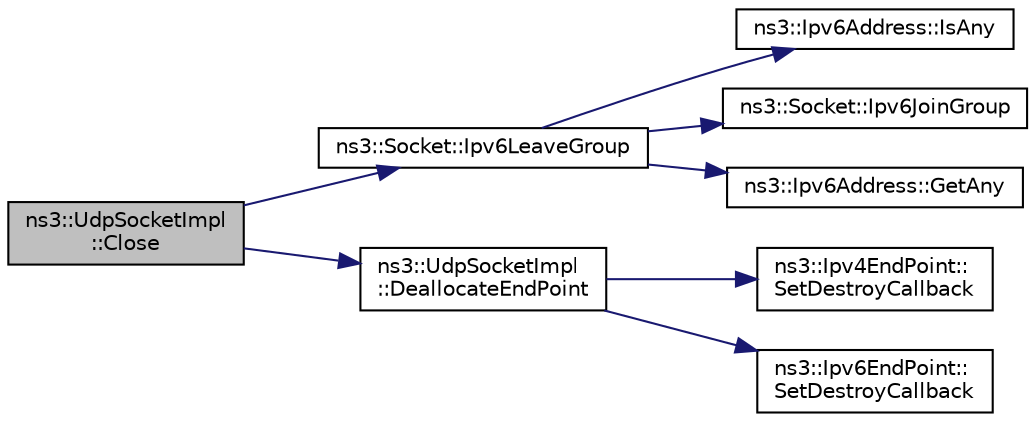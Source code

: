 digraph "ns3::UdpSocketImpl::Close"
{
  edge [fontname="Helvetica",fontsize="10",labelfontname="Helvetica",labelfontsize="10"];
  node [fontname="Helvetica",fontsize="10",shape=record];
  rankdir="LR";
  Node1 [label="ns3::UdpSocketImpl\l::Close",height=0.2,width=0.4,color="black", fillcolor="grey75", style="filled", fontcolor="black"];
  Node1 -> Node2 [color="midnightblue",fontsize="10",style="solid"];
  Node2 [label="ns3::Socket::Ipv6LeaveGroup",height=0.2,width=0.4,color="black", fillcolor="white", style="filled",URL="$d9/df2/classns3_1_1Socket.html#af70f1ddca0d73f98103a2b86bec4c85e",tooltip="Leaves IPv6 multicast group this socket is joined to. "];
  Node2 -> Node3 [color="midnightblue",fontsize="10",style="solid"];
  Node3 [label="ns3::Ipv6Address::IsAny",height=0.2,width=0.4,color="black", fillcolor="white", style="filled",URL="$d5/de6/classns3_1_1Ipv6Address.html#a6f15ff7a41a6ae2171cdeda2a53179b8",tooltip="If the IPv6 address is the \"Any\" address. "];
  Node2 -> Node4 [color="midnightblue",fontsize="10",style="solid"];
  Node4 [label="ns3::Socket::Ipv6JoinGroup",height=0.2,width=0.4,color="black", fillcolor="white", style="filled",URL="$d9/df2/classns3_1_1Socket.html#aa9c414660bee2cd56bf6cdc4111b4744",tooltip="Joins a IPv6 multicast group. "];
  Node2 -> Node5 [color="midnightblue",fontsize="10",style="solid"];
  Node5 [label="ns3::Ipv6Address::GetAny",height=0.2,width=0.4,color="black", fillcolor="white", style="filled",URL="$d5/de6/classns3_1_1Ipv6Address.html#a2783e8badfc98c8b0a8508bba6e1b91e",tooltip="Get the \"any\" (::) Ipv6Address. "];
  Node1 -> Node6 [color="midnightblue",fontsize="10",style="solid"];
  Node6 [label="ns3::UdpSocketImpl\l::DeallocateEndPoint",height=0.2,width=0.4,color="black", fillcolor="white", style="filled",URL="$d8/df7/classns3_1_1UdpSocketImpl.html#a06e34674acd7ec7f6c186e52767cdf2c",tooltip="Deallocate m_endPoint and m_endPoint6. "];
  Node6 -> Node7 [color="midnightblue",fontsize="10",style="solid"];
  Node7 [label="ns3::Ipv4EndPoint::\lSetDestroyCallback",height=0.2,width=0.4,color="black", fillcolor="white", style="filled",URL="$dd/d51/classns3_1_1Ipv4EndPoint.html#a19ec16d98c501d3684e6549d7296ea0a",tooltip="Set the default destroy callback. "];
  Node6 -> Node8 [color="midnightblue",fontsize="10",style="solid"];
  Node8 [label="ns3::Ipv6EndPoint::\lSetDestroyCallback",height=0.2,width=0.4,color="black", fillcolor="white", style="filled",URL="$d0/df3/classns3_1_1Ipv6EndPoint.html#af2922ef8f9f9ead0a2604c8391e90328",tooltip="Set the default destroy callback. "];
}
